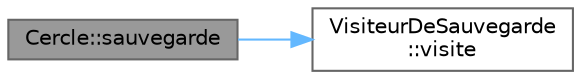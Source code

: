 digraph "Cercle::sauvegarde"
{
 // LATEX_PDF_SIZE
  bgcolor="transparent";
  edge [fontname=Helvetica,fontsize=10,labelfontname=Helvetica,labelfontsize=10];
  node [fontname=Helvetica,fontsize=10,shape=box,height=0.2,width=0.4];
  rankdir="LR";
  Node1 [label="Cercle::sauvegarde",height=0.2,width=0.4,color="gray40", fillcolor="grey60", style="filled", fontcolor="black",tooltip="Visiteur de sauvegarde qui va se charger de sauvegarder la forme dans un fichier txt."];
  Node1 -> Node2 [color="steelblue1",style="solid"];
  Node2 [label="VisiteurDeSauvegarde\l::visite",height=0.2,width=0.4,color="grey40", fillcolor="white", style="filled",URL="$class_visiteur_de_sauvegarde.html#a7b07b4a0807ff2c82592c2c88e868c40",tooltip="Visiteur qui permettre de sauvegarder une forme dans un fichier de sauvegarde."];
}
